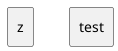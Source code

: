 {
  "sha1": "mxqvco61img9kf7aplfdjumm0pakpom",
  "insertion": {
    "when": "2024-06-03T18:59:35.882Z",
    "user": "plantuml@gmail.com"
  }
}
@startuml
'!preprocessorV2
!startsub MAIN
' Comment
rectangle z
!endsub MAIN
rectangle test
@enduml
